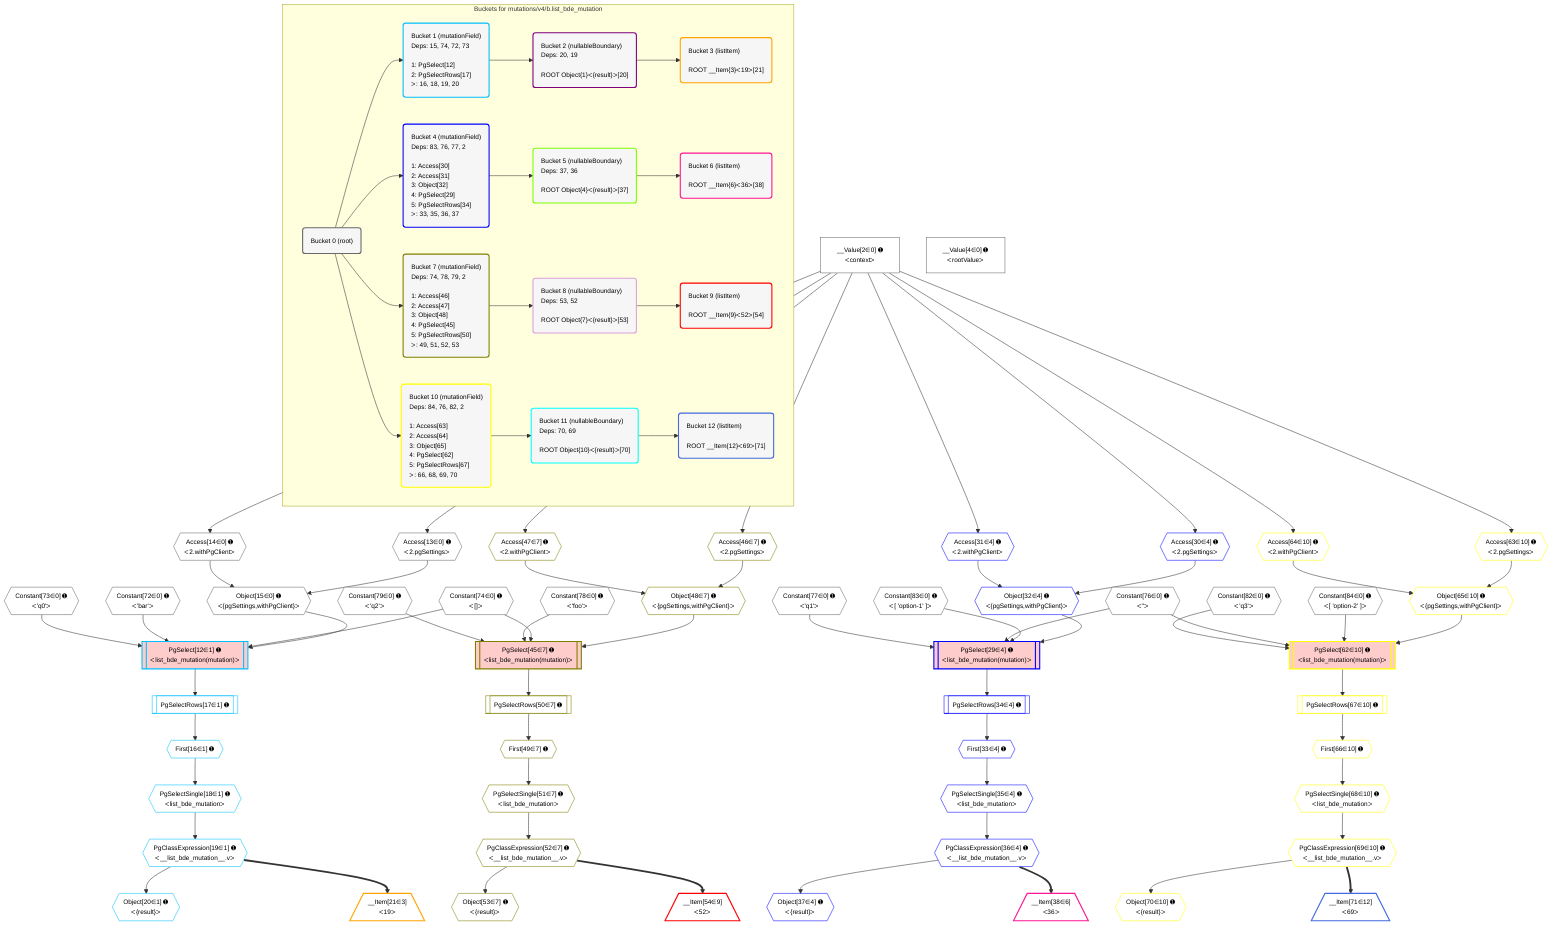 %%{init: {'themeVariables': { 'fontSize': '12px'}}}%%
graph TD
    classDef path fill:#eee,stroke:#000,color:#000
    classDef plan fill:#fff,stroke-width:1px,color:#000
    classDef itemplan fill:#fff,stroke-width:2px,color:#000
    classDef unbatchedplan fill:#dff,stroke-width:1px,color:#000
    classDef sideeffectplan fill:#fcc,stroke-width:2px,color:#000
    classDef bucket fill:#f6f6f6,color:#000,stroke-width:2px,text-align:left


    %% plan dependencies
    Object15{{"Object[15∈0] ➊<br />ᐸ{pgSettings,withPgClient}ᐳ"}}:::plan
    Access13{{"Access[13∈0] ➊<br />ᐸ2.pgSettingsᐳ"}}:::plan
    Access14{{"Access[14∈0] ➊<br />ᐸ2.withPgClientᐳ"}}:::plan
    Access13 & Access14 --> Object15
    __Value2["__Value[2∈0] ➊<br />ᐸcontextᐳ"]:::plan
    __Value2 --> Access13
    __Value2 --> Access14
    __Value4["__Value[4∈0] ➊<br />ᐸrootValueᐳ"]:::plan
    Constant72{{"Constant[72∈0] ➊<br />ᐸ'bar'ᐳ"}}:::plan
    Constant73{{"Constant[73∈0] ➊<br />ᐸ'q0'ᐳ"}}:::plan
    Constant74{{"Constant[74∈0] ➊<br />ᐸ[]ᐳ"}}:::plan
    Constant76{{"Constant[76∈0] ➊<br />ᐸ''ᐳ"}}:::plan
    Constant77{{"Constant[77∈0] ➊<br />ᐸ'q1'ᐳ"}}:::plan
    Constant78{{"Constant[78∈0] ➊<br />ᐸ'foo'ᐳ"}}:::plan
    Constant79{{"Constant[79∈0] ➊<br />ᐸ'q2'ᐳ"}}:::plan
    Constant82{{"Constant[82∈0] ➊<br />ᐸ'q3'ᐳ"}}:::plan
    Constant83{{"Constant[83∈0] ➊<br />ᐸ[ 'option-1' ]ᐳ"}}:::plan
    Constant84{{"Constant[84∈0] ➊<br />ᐸ[ 'option-2' ]ᐳ"}}:::plan
    PgSelect12[["PgSelect[12∈1] ➊<br />ᐸlist_bde_mutation(mutation)ᐳ"]]:::sideeffectplan
    Object15 & Constant74 & Constant72 & Constant73 --> PgSelect12
    First16{{"First[16∈1] ➊"}}:::plan
    PgSelectRows17[["PgSelectRows[17∈1] ➊"]]:::plan
    PgSelectRows17 --> First16
    PgSelect12 --> PgSelectRows17
    PgSelectSingle18{{"PgSelectSingle[18∈1] ➊<br />ᐸlist_bde_mutationᐳ"}}:::plan
    First16 --> PgSelectSingle18
    PgClassExpression19{{"PgClassExpression[19∈1] ➊<br />ᐸ__list_bde_mutation__.vᐳ"}}:::plan
    PgSelectSingle18 --> PgClassExpression19
    Object20{{"Object[20∈1] ➊<br />ᐸ{result}ᐳ"}}:::plan
    PgClassExpression19 --> Object20
    __Item21[/"__Item[21∈3]<br />ᐸ19ᐳ"\]:::itemplan
    PgClassExpression19 ==> __Item21
    PgSelect29[["PgSelect[29∈4] ➊<br />ᐸlist_bde_mutation(mutation)ᐳ"]]:::sideeffectplan
    Object32{{"Object[32∈4] ➊<br />ᐸ{pgSettings,withPgClient}ᐳ"}}:::plan
    Object32 & Constant83 & Constant76 & Constant77 --> PgSelect29
    Access30{{"Access[30∈4] ➊<br />ᐸ2.pgSettingsᐳ"}}:::plan
    Access31{{"Access[31∈4] ➊<br />ᐸ2.withPgClientᐳ"}}:::plan
    Access30 & Access31 --> Object32
    __Value2 --> Access30
    __Value2 --> Access31
    First33{{"First[33∈4] ➊"}}:::plan
    PgSelectRows34[["PgSelectRows[34∈4] ➊"]]:::plan
    PgSelectRows34 --> First33
    PgSelect29 --> PgSelectRows34
    PgSelectSingle35{{"PgSelectSingle[35∈4] ➊<br />ᐸlist_bde_mutationᐳ"}}:::plan
    First33 --> PgSelectSingle35
    PgClassExpression36{{"PgClassExpression[36∈4] ➊<br />ᐸ__list_bde_mutation__.vᐳ"}}:::plan
    PgSelectSingle35 --> PgClassExpression36
    Object37{{"Object[37∈4] ➊<br />ᐸ{result}ᐳ"}}:::plan
    PgClassExpression36 --> Object37
    __Item38[/"__Item[38∈6]<br />ᐸ36ᐳ"\]:::itemplan
    PgClassExpression36 ==> __Item38
    PgSelect45[["PgSelect[45∈7] ➊<br />ᐸlist_bde_mutation(mutation)ᐳ"]]:::sideeffectplan
    Object48{{"Object[48∈7] ➊<br />ᐸ{pgSettings,withPgClient}ᐳ"}}:::plan
    Object48 & Constant74 & Constant78 & Constant79 --> PgSelect45
    Access46{{"Access[46∈7] ➊<br />ᐸ2.pgSettingsᐳ"}}:::plan
    Access47{{"Access[47∈7] ➊<br />ᐸ2.withPgClientᐳ"}}:::plan
    Access46 & Access47 --> Object48
    __Value2 --> Access46
    __Value2 --> Access47
    First49{{"First[49∈7] ➊"}}:::plan
    PgSelectRows50[["PgSelectRows[50∈7] ➊"]]:::plan
    PgSelectRows50 --> First49
    PgSelect45 --> PgSelectRows50
    PgSelectSingle51{{"PgSelectSingle[51∈7] ➊<br />ᐸlist_bde_mutationᐳ"}}:::plan
    First49 --> PgSelectSingle51
    PgClassExpression52{{"PgClassExpression[52∈7] ➊<br />ᐸ__list_bde_mutation__.vᐳ"}}:::plan
    PgSelectSingle51 --> PgClassExpression52
    Object53{{"Object[53∈7] ➊<br />ᐸ{result}ᐳ"}}:::plan
    PgClassExpression52 --> Object53
    __Item54[/"__Item[54∈9]<br />ᐸ52ᐳ"\]:::itemplan
    PgClassExpression52 ==> __Item54
    PgSelect62[["PgSelect[62∈10] ➊<br />ᐸlist_bde_mutation(mutation)ᐳ"]]:::sideeffectplan
    Object65{{"Object[65∈10] ➊<br />ᐸ{pgSettings,withPgClient}ᐳ"}}:::plan
    Object65 & Constant84 & Constant76 & Constant82 --> PgSelect62
    Access63{{"Access[63∈10] ➊<br />ᐸ2.pgSettingsᐳ"}}:::plan
    Access64{{"Access[64∈10] ➊<br />ᐸ2.withPgClientᐳ"}}:::plan
    Access63 & Access64 --> Object65
    __Value2 --> Access63
    __Value2 --> Access64
    First66{{"First[66∈10] ➊"}}:::plan
    PgSelectRows67[["PgSelectRows[67∈10] ➊"]]:::plan
    PgSelectRows67 --> First66
    PgSelect62 --> PgSelectRows67
    PgSelectSingle68{{"PgSelectSingle[68∈10] ➊<br />ᐸlist_bde_mutationᐳ"}}:::plan
    First66 --> PgSelectSingle68
    PgClassExpression69{{"PgClassExpression[69∈10] ➊<br />ᐸ__list_bde_mutation__.vᐳ"}}:::plan
    PgSelectSingle68 --> PgClassExpression69
    Object70{{"Object[70∈10] ➊<br />ᐸ{result}ᐳ"}}:::plan
    PgClassExpression69 --> Object70
    __Item71[/"__Item[71∈12]<br />ᐸ69ᐳ"\]:::itemplan
    PgClassExpression69 ==> __Item71

    %% define steps

    subgraph "Buckets for mutations/v4/b.list_bde_mutation"
    Bucket0("Bucket 0 (root)"):::bucket
    classDef bucket0 stroke:#696969
    class Bucket0,__Value2,__Value4,Access13,Access14,Object15,Constant72,Constant73,Constant74,Constant76,Constant77,Constant78,Constant79,Constant82,Constant83,Constant84 bucket0
    Bucket1("Bucket 1 (mutationField)<br />Deps: 15, 74, 72, 73<br /><br />1: PgSelect[12]<br />2: PgSelectRows[17]<br />ᐳ: 16, 18, 19, 20"):::bucket
    classDef bucket1 stroke:#00bfff
    class Bucket1,PgSelect12,First16,PgSelectRows17,PgSelectSingle18,PgClassExpression19,Object20 bucket1
    Bucket2("Bucket 2 (nullableBoundary)<br />Deps: 20, 19<br /><br />ROOT Object{1}ᐸ{result}ᐳ[20]"):::bucket
    classDef bucket2 stroke:#7f007f
    class Bucket2 bucket2
    Bucket3("Bucket 3 (listItem)<br /><br />ROOT __Item{3}ᐸ19ᐳ[21]"):::bucket
    classDef bucket3 stroke:#ffa500
    class Bucket3,__Item21 bucket3
    Bucket4("Bucket 4 (mutationField)<br />Deps: 83, 76, 77, 2<br /><br />1: Access[30]<br />2: Access[31]<br />3: Object[32]<br />4: PgSelect[29]<br />5: PgSelectRows[34]<br />ᐳ: 33, 35, 36, 37"):::bucket
    classDef bucket4 stroke:#0000ff
    class Bucket4,PgSelect29,Access30,Access31,Object32,First33,PgSelectRows34,PgSelectSingle35,PgClassExpression36,Object37 bucket4
    Bucket5("Bucket 5 (nullableBoundary)<br />Deps: 37, 36<br /><br />ROOT Object{4}ᐸ{result}ᐳ[37]"):::bucket
    classDef bucket5 stroke:#7fff00
    class Bucket5 bucket5
    Bucket6("Bucket 6 (listItem)<br /><br />ROOT __Item{6}ᐸ36ᐳ[38]"):::bucket
    classDef bucket6 stroke:#ff1493
    class Bucket6,__Item38 bucket6
    Bucket7("Bucket 7 (mutationField)<br />Deps: 74, 78, 79, 2<br /><br />1: Access[46]<br />2: Access[47]<br />3: Object[48]<br />4: PgSelect[45]<br />5: PgSelectRows[50]<br />ᐳ: 49, 51, 52, 53"):::bucket
    classDef bucket7 stroke:#808000
    class Bucket7,PgSelect45,Access46,Access47,Object48,First49,PgSelectRows50,PgSelectSingle51,PgClassExpression52,Object53 bucket7
    Bucket8("Bucket 8 (nullableBoundary)<br />Deps: 53, 52<br /><br />ROOT Object{7}ᐸ{result}ᐳ[53]"):::bucket
    classDef bucket8 stroke:#dda0dd
    class Bucket8 bucket8
    Bucket9("Bucket 9 (listItem)<br /><br />ROOT __Item{9}ᐸ52ᐳ[54]"):::bucket
    classDef bucket9 stroke:#ff0000
    class Bucket9,__Item54 bucket9
    Bucket10("Bucket 10 (mutationField)<br />Deps: 84, 76, 82, 2<br /><br />1: Access[63]<br />2: Access[64]<br />3: Object[65]<br />4: PgSelect[62]<br />5: PgSelectRows[67]<br />ᐳ: 66, 68, 69, 70"):::bucket
    classDef bucket10 stroke:#ffff00
    class Bucket10,PgSelect62,Access63,Access64,Object65,First66,PgSelectRows67,PgSelectSingle68,PgClassExpression69,Object70 bucket10
    Bucket11("Bucket 11 (nullableBoundary)<br />Deps: 70, 69<br /><br />ROOT Object{10}ᐸ{result}ᐳ[70]"):::bucket
    classDef bucket11 stroke:#00ffff
    class Bucket11 bucket11
    Bucket12("Bucket 12 (listItem)<br /><br />ROOT __Item{12}ᐸ69ᐳ[71]"):::bucket
    classDef bucket12 stroke:#4169e1
    class Bucket12,__Item71 bucket12
    Bucket0 --> Bucket1 & Bucket4 & Bucket7 & Bucket10
    Bucket1 --> Bucket2
    Bucket2 --> Bucket3
    Bucket4 --> Bucket5
    Bucket5 --> Bucket6
    Bucket7 --> Bucket8
    Bucket8 --> Bucket9
    Bucket10 --> Bucket11
    Bucket11 --> Bucket12
    end